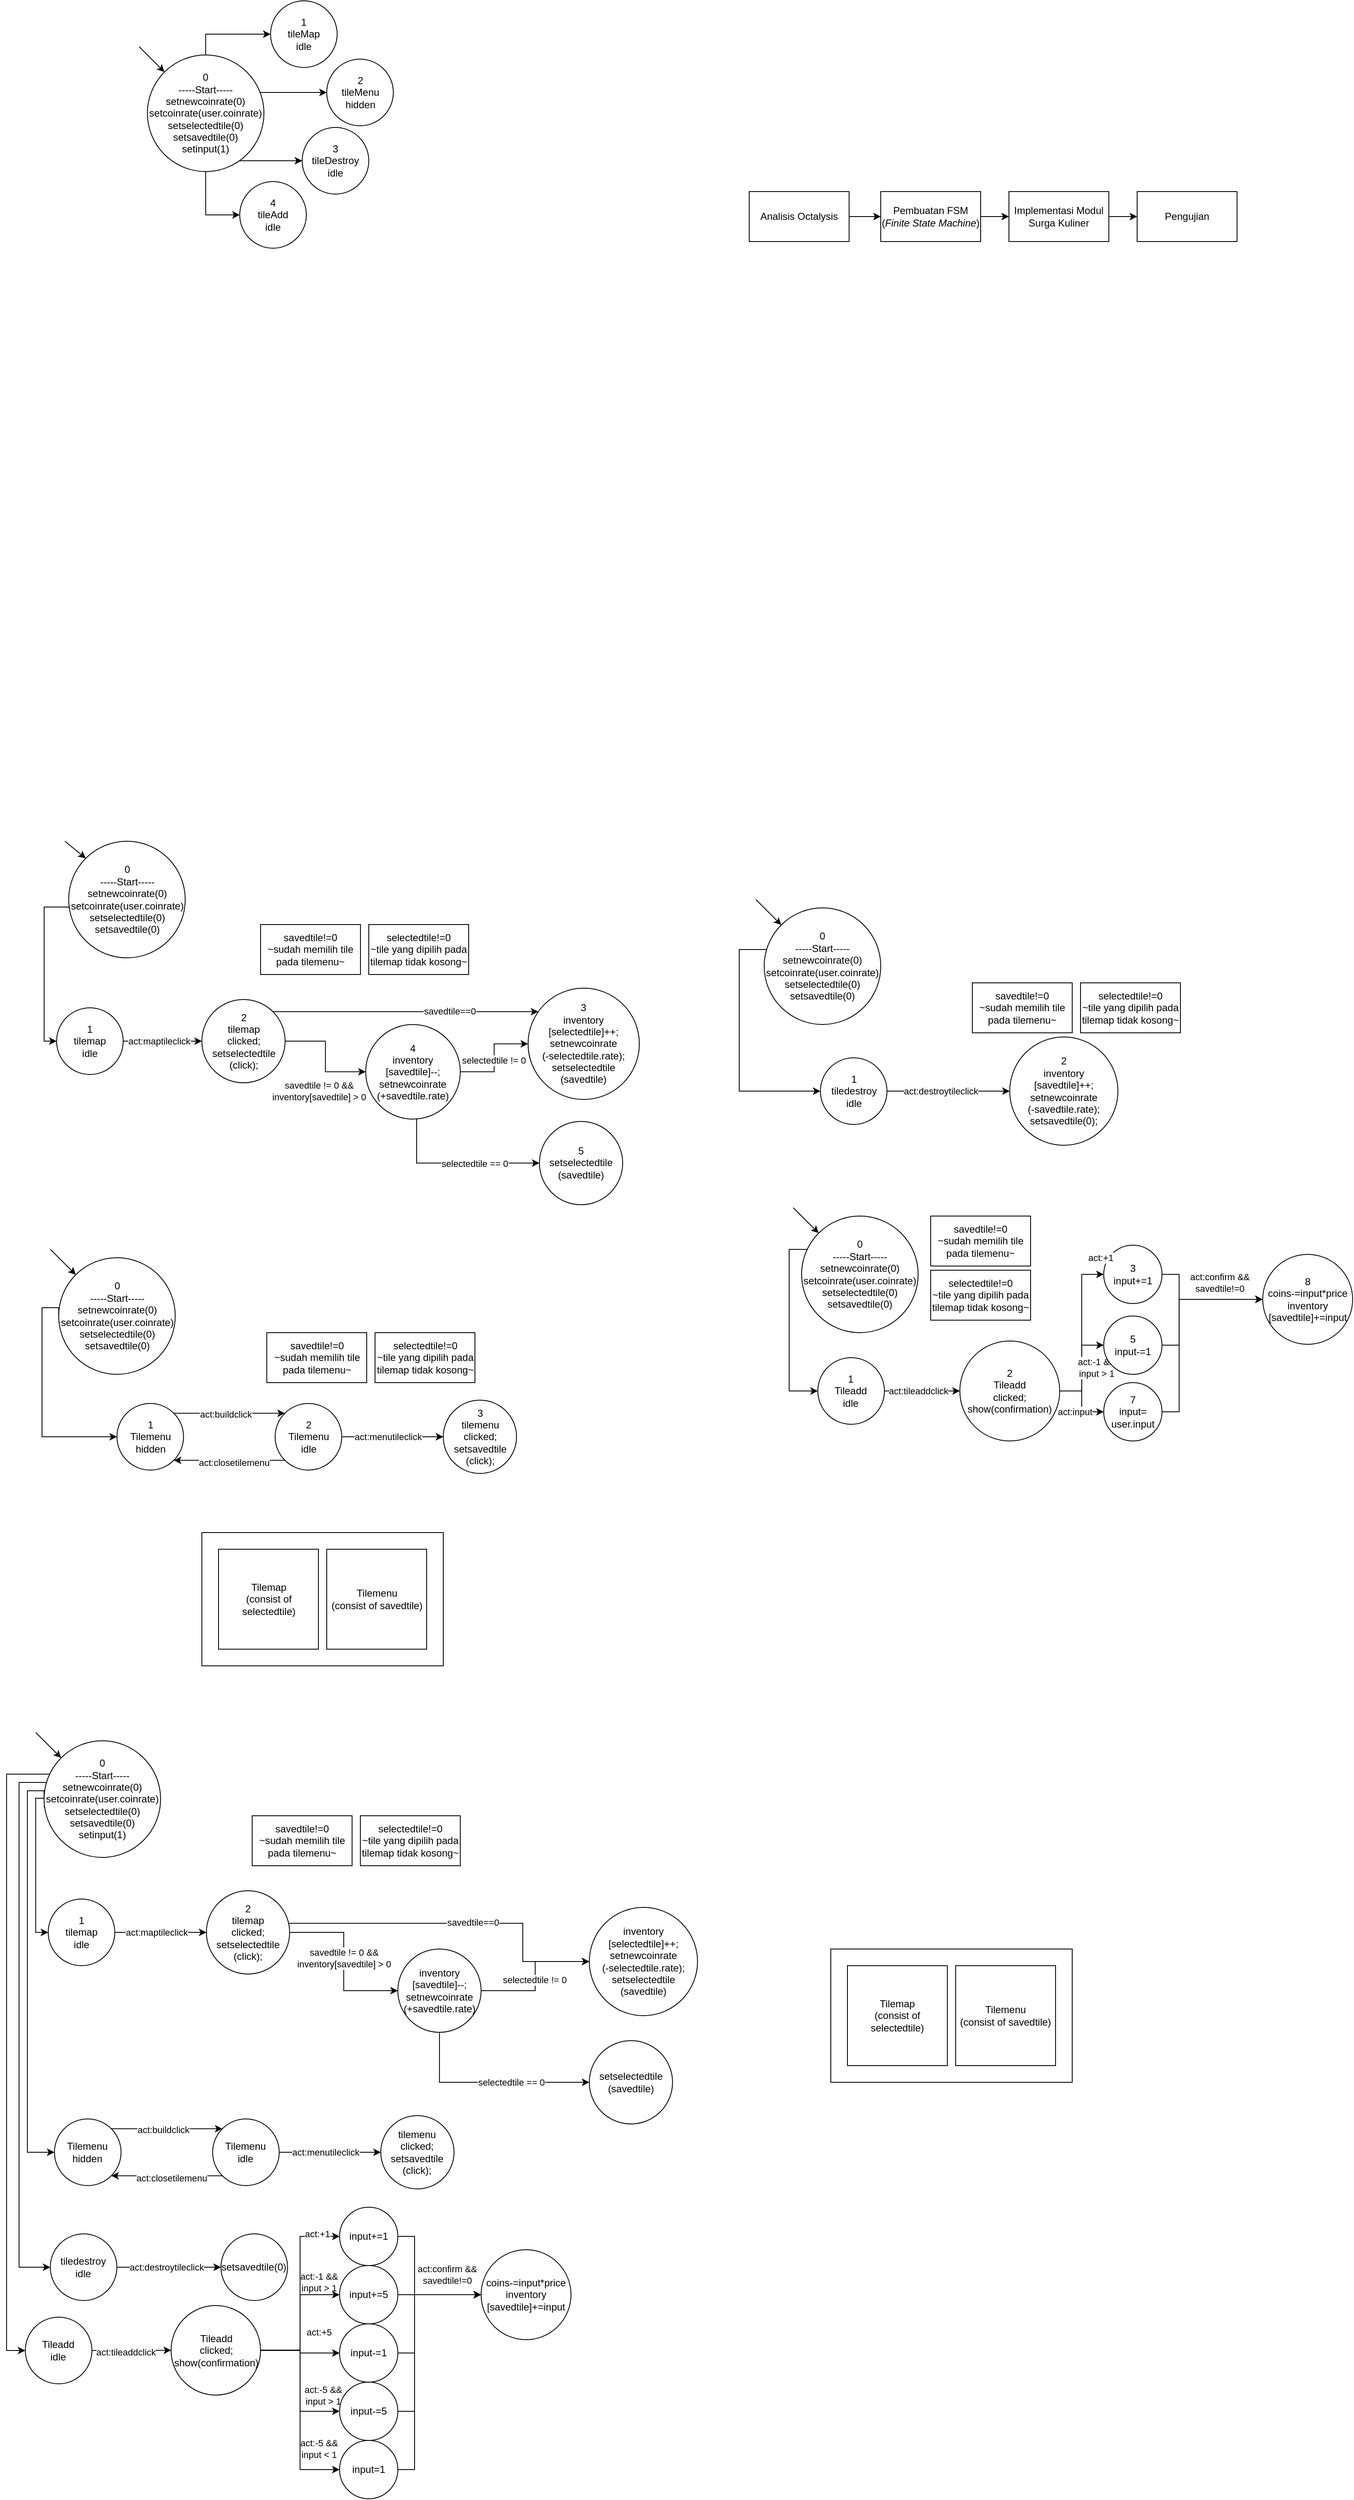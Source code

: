 <mxfile version="24.7.4">
  <diagram name="Page-1" id="B2VvSjPYqP0Dd8WSLtDL">
    <mxGraphModel dx="2189" dy="1690" grid="0" gridSize="10" guides="1" tooltips="1" connect="1" arrows="1" fold="1" page="1" pageScale="1" pageWidth="850" pageHeight="1100" math="0" shadow="0">
      <root>
        <mxCell id="0" />
        <mxCell id="1" parent="0" />
        <mxCell id="X3ex3UetyqYt-bk8v6hJ-20" style="edgeStyle=orthogonalEdgeStyle;rounded=0;orthogonalLoop=1;jettySize=auto;html=1;entryX=0;entryY=0.5;entryDx=0;entryDy=0;exitX=1;exitY=0.5;exitDx=0;exitDy=0;" parent="1" source="X3ex3UetyqYt-bk8v6hJ-8" target="X3ex3UetyqYt-bk8v6hJ-1" edge="1">
          <mxGeometry relative="1" as="geometry">
            <Array as="points">
              <mxPoint x="-320" y="1825" />
              <mxPoint x="-320" y="1825" />
            </Array>
          </mxGeometry>
        </mxCell>
        <mxCell id="X3ex3UetyqYt-bk8v6hJ-21" style="edgeStyle=orthogonalEdgeStyle;rounded=0;orthogonalLoop=1;jettySize=auto;html=1;entryX=0;entryY=0.5;entryDx=0;entryDy=0;exitX=1;exitY=0.5;exitDx=0;exitDy=0;" parent="1" source="X3ex3UetyqYt-bk8v6hJ-11" target="X3ex3UetyqYt-bk8v6hJ-1" edge="1">
          <mxGeometry relative="1" as="geometry">
            <Array as="points">
              <mxPoint x="-350" y="1895" />
              <mxPoint x="-350" y="1825" />
            </Array>
          </mxGeometry>
        </mxCell>
        <mxCell id="X3ex3UetyqYt-bk8v6hJ-22" style="edgeStyle=orthogonalEdgeStyle;rounded=0;orthogonalLoop=1;jettySize=auto;html=1;entryX=0;entryY=0.5;entryDx=0;entryDy=0;" parent="1" source="X3ex3UetyqYt-bk8v6hJ-14" target="X3ex3UetyqYt-bk8v6hJ-1" edge="1">
          <mxGeometry relative="1" as="geometry">
            <Array as="points">
              <mxPoint x="-350" y="1965" />
              <mxPoint x="-350" y="1825" />
            </Array>
          </mxGeometry>
        </mxCell>
        <mxCell id="X3ex3UetyqYt-bk8v6hJ-23" style="edgeStyle=orthogonalEdgeStyle;rounded=0;orthogonalLoop=1;jettySize=auto;html=1;entryX=0;entryY=0.5;entryDx=0;entryDy=0;" parent="1" source="X3ex3UetyqYt-bk8v6hJ-17" target="X3ex3UetyqYt-bk8v6hJ-1" edge="1">
          <mxGeometry relative="1" as="geometry">
            <Array as="points">
              <mxPoint x="-350" y="2035" />
              <mxPoint x="-350" y="1825" />
            </Array>
          </mxGeometry>
        </mxCell>
        <mxCell id="X3ex3UetyqYt-bk8v6hJ-19" style="edgeStyle=orthogonalEdgeStyle;rounded=0;orthogonalLoop=1;jettySize=auto;html=1;entryX=0;entryY=0.5;entryDx=0;entryDy=0;" parent="1" source="X3ex3UetyqYt-bk8v6hJ-4" target="X3ex3UetyqYt-bk8v6hJ-17" edge="1">
          <mxGeometry relative="1" as="geometry" />
        </mxCell>
        <mxCell id="X3ex3UetyqYt-bk8v6hJ-15" style="edgeStyle=orthogonalEdgeStyle;rounded=0;orthogonalLoop=1;jettySize=auto;html=1;entryX=0;entryY=0.5;entryDx=0;entryDy=0;" parent="1" source="X3ex3UetyqYt-bk8v6hJ-4" target="X3ex3UetyqYt-bk8v6hJ-14" edge="1">
          <mxGeometry relative="1" as="geometry" />
        </mxCell>
        <mxCell id="X3ex3UetyqYt-bk8v6hJ-16" value="act:-5 &amp;amp;&amp;amp;&lt;br&gt;input &amp;gt; 1" style="edgeLabel;html=1;align=center;verticalAlign=middle;resizable=0;points=[];" parent="X3ex3UetyqYt-bk8v6hJ-15" vertex="1" connectable="0">
          <mxGeometry x="0.594" y="1" relative="1" as="geometry">
            <mxPoint x="14" y="-18" as="offset" />
          </mxGeometry>
        </mxCell>
        <mxCell id="H23mw5haXismM71pRZtm-64" style="edgeStyle=orthogonalEdgeStyle;rounded=0;orthogonalLoop=1;jettySize=auto;html=1;entryX=0;entryY=0.5;entryDx=0;entryDy=0;exitX=0.003;exitY=0.576;exitDx=0;exitDy=0;exitPerimeter=0;" parent="1" source="H23mw5haXismM71pRZtm-1" target="H23mw5haXismM71pRZtm-12" edge="1">
          <mxGeometry relative="1" as="geometry">
            <Array as="points">
              <mxPoint x="-795" y="159" />
              <mxPoint x="-795" y="320" />
            </Array>
          </mxGeometry>
        </mxCell>
        <mxCell id="H23mw5haXismM71pRZtm-1" value="&lt;div&gt;0&lt;/div&gt;-----Start-----&lt;div&gt;setnewcoinrate(0)&lt;br&gt;&lt;div&gt;setcoinrate(user.coinrate)&lt;/div&gt;&lt;div&gt;setselectedtile(0)&lt;/div&gt;&lt;div&gt;setsavedtile(0)&lt;br&gt;&lt;/div&gt;&lt;/div&gt;" style="ellipse;whiteSpace=wrap;html=1;aspect=fixed;" parent="1" vertex="1">
          <mxGeometry x="-765.5" y="80" width="140" height="140" as="geometry" />
        </mxCell>
        <mxCell id="H23mw5haXismM71pRZtm-14" style="edgeStyle=orthogonalEdgeStyle;rounded=0;orthogonalLoop=1;jettySize=auto;html=1;entryX=0;entryY=0.5;entryDx=0;entryDy=0;" parent="1" source="H23mw5haXismM71pRZtm-12" target="H23mw5haXismM71pRZtm-13" edge="1">
          <mxGeometry relative="1" as="geometry" />
        </mxCell>
        <mxCell id="H23mw5haXismM71pRZtm-15" value="act:maptileclick" style="edgeLabel;html=1;align=center;verticalAlign=middle;resizable=0;points=[];" parent="H23mw5haXismM71pRZtm-14" vertex="1" connectable="0">
          <mxGeometry x="-0.097" y="1" relative="1" as="geometry">
            <mxPoint y="1" as="offset" />
          </mxGeometry>
        </mxCell>
        <mxCell id="H23mw5haXismM71pRZtm-12" value="&lt;div&gt;1&lt;/div&gt;tilemap&lt;br&gt;idle" style="ellipse;whiteSpace=wrap;html=1;aspect=fixed;" parent="1" vertex="1">
          <mxGeometry x="-780" y="280" width="80" height="80" as="geometry" />
        </mxCell>
        <mxCell id="H23mw5haXismM71pRZtm-26" style="edgeStyle=orthogonalEdgeStyle;rounded=0;orthogonalLoop=1;jettySize=auto;html=1;exitX=1;exitY=0.5;exitDx=0;exitDy=0;" parent="1" source="H23mw5haXismM71pRZtm-13" target="H23mw5haXismM71pRZtm-25" edge="1">
          <mxGeometry relative="1" as="geometry" />
        </mxCell>
        <mxCell id="H23mw5haXismM71pRZtm-27" value="savedtile != 0 &amp;amp;&amp;amp;&lt;br&gt;inventory[savedtile] &amp;gt; 0" style="edgeLabel;html=1;align=center;verticalAlign=middle;resizable=0;points=[];" parent="H23mw5haXismM71pRZtm-26" vertex="1" connectable="0">
          <mxGeometry x="-0.137" y="-1" relative="1" as="geometry">
            <mxPoint x="-7" y="51" as="offset" />
          </mxGeometry>
        </mxCell>
        <mxCell id="nFDg0CQgzNbgJ2Q2-bqe-1" style="edgeStyle=orthogonalEdgeStyle;rounded=0;orthogonalLoop=1;jettySize=auto;html=1;exitX=1;exitY=0;exitDx=0;exitDy=0;" parent="1" source="H23mw5haXismM71pRZtm-13" target="H23mw5haXismM71pRZtm-51" edge="1">
          <mxGeometry relative="1" as="geometry">
            <mxPoint x="-260" y="220" as="targetPoint" />
            <Array as="points">
              <mxPoint x="-280" y="285" />
              <mxPoint x="-280" y="285" />
            </Array>
          </mxGeometry>
        </mxCell>
        <mxCell id="nFDg0CQgzNbgJ2Q2-bqe-3" value="savedtile==0" style="edgeLabel;html=1;align=center;verticalAlign=middle;resizable=0;points=[];" parent="nFDg0CQgzNbgJ2Q2-bqe-1" vertex="1" connectable="0">
          <mxGeometry x="-0.591" y="1" relative="1" as="geometry">
            <mxPoint x="147" as="offset" />
          </mxGeometry>
        </mxCell>
        <mxCell id="H23mw5haXismM71pRZtm-13" value="&lt;div&gt;2&lt;/div&gt;tilemap&lt;br&gt;clicked;&lt;br&gt;setselectedtile&lt;br&gt;(click);" style="ellipse;whiteSpace=wrap;html=1;aspect=fixed;" parent="1" vertex="1">
          <mxGeometry x="-605.5" y="270" width="100" height="100" as="geometry" />
        </mxCell>
        <mxCell id="H23mw5haXismM71pRZtm-52" style="edgeStyle=orthogonalEdgeStyle;rounded=0;orthogonalLoop=1;jettySize=auto;html=1;" parent="1" source="H23mw5haXismM71pRZtm-25" target="H23mw5haXismM71pRZtm-51" edge="1">
          <mxGeometry relative="1" as="geometry" />
        </mxCell>
        <mxCell id="H23mw5haXismM71pRZtm-53" value="selectedtile != 0" style="edgeLabel;html=1;align=center;verticalAlign=middle;resizable=0;points=[];" parent="H23mw5haXismM71pRZtm-52" vertex="1" connectable="0">
          <mxGeometry x="-0.046" y="1" relative="1" as="geometry">
            <mxPoint as="offset" />
          </mxGeometry>
        </mxCell>
        <mxCell id="H23mw5haXismM71pRZtm-55" style="edgeStyle=orthogonalEdgeStyle;rounded=0;orthogonalLoop=1;jettySize=auto;html=1;entryX=0;entryY=0.5;entryDx=0;entryDy=0;" parent="1" source="H23mw5haXismM71pRZtm-25" target="H23mw5haXismM71pRZtm-54" edge="1">
          <mxGeometry relative="1" as="geometry">
            <Array as="points">
              <mxPoint x="-347.5" y="466.38" />
            </Array>
          </mxGeometry>
        </mxCell>
        <mxCell id="H23mw5haXismM71pRZtm-56" value="selectedtile == 0" style="edgeLabel;html=1;align=center;verticalAlign=middle;resizable=0;points=[];" parent="H23mw5haXismM71pRZtm-55" vertex="1" connectable="0">
          <mxGeometry x="0.215" relative="1" as="geometry">
            <mxPoint as="offset" />
          </mxGeometry>
        </mxCell>
        <mxCell id="H23mw5haXismM71pRZtm-25" value="&lt;div&gt;4&lt;/div&gt;&lt;div&gt;inventory&lt;br&gt;[savedtile]--;&lt;/div&gt;&lt;div&gt;setnewcoinrate&lt;br&gt;(+savedtile.rate)&lt;/div&gt;" style="ellipse;whiteSpace=wrap;html=1;aspect=fixed;" parent="1" vertex="1">
          <mxGeometry x="-408.7" y="300" width="113.62" height="113.62" as="geometry" />
        </mxCell>
        <mxCell id="H23mw5haXismM71pRZtm-29" value="" style="endArrow=classic;html=1;rounded=0;entryX=0;entryY=0;entryDx=0;entryDy=0;" parent="1" target="H23mw5haXismM71pRZtm-1" edge="1">
          <mxGeometry width="50" height="50" relative="1" as="geometry">
            <mxPoint x="-770" y="80" as="sourcePoint" />
            <mxPoint x="-773" y="102" as="targetPoint" />
          </mxGeometry>
        </mxCell>
        <mxCell id="H23mw5haXismM71pRZtm-48" value="savedtile!=0&lt;br&gt;~sudah memilih tile pada tilemenu~" style="rounded=0;whiteSpace=wrap;html=1;" parent="1" vertex="1">
          <mxGeometry x="-535" y="180" width="120" height="60" as="geometry" />
        </mxCell>
        <mxCell id="H23mw5haXismM71pRZtm-49" value="selectedtile!=0&lt;br&gt;~tile yang dipilih pada tilemap tidak kosong~" style="rounded=0;whiteSpace=wrap;html=1;" parent="1" vertex="1">
          <mxGeometry x="-405" y="180" width="120" height="60" as="geometry" />
        </mxCell>
        <mxCell id="H23mw5haXismM71pRZtm-51" value="&lt;div&gt;&lt;div&gt;3&lt;/div&gt;&lt;div&gt;inventory&lt;/div&gt;&lt;div&gt;[selectedtile]++;&lt;/div&gt;&lt;div&gt;setnewcoinrate&lt;br&gt;(-selectedtile.rate);&lt;br&gt;setselectedtile&lt;br&gt;(savedtile)&lt;/div&gt;&lt;/div&gt;" style="ellipse;whiteSpace=wrap;html=1;aspect=fixed;" parent="1" vertex="1">
          <mxGeometry x="-213.62" y="256.38" width="133.62" height="133.62" as="geometry" />
        </mxCell>
        <mxCell id="H23mw5haXismM71pRZtm-54" value="&lt;div&gt;&lt;div&gt;&lt;span style=&quot;background-color: initial;&quot;&gt;5&lt;/span&gt;&lt;/div&gt;&lt;div&gt;&lt;span style=&quot;background-color: initial;&quot;&gt;setselectedtile&lt;/span&gt;&lt;br&gt;&lt;/div&gt;&lt;div&gt;(savedtile)&lt;br&gt;&lt;/div&gt;&lt;/div&gt;" style="ellipse;whiteSpace=wrap;html=1;aspect=fixed;" parent="1" vertex="1">
          <mxGeometry x="-200" y="416.38" width="100" height="100" as="geometry" />
        </mxCell>
        <mxCell id="KSxIwshW0E-SHXxysfeE-2" style="edgeStyle=orthogonalEdgeStyle;rounded=0;orthogonalLoop=1;jettySize=auto;html=1;entryX=0;entryY=0.5;entryDx=0;entryDy=0;exitX=0;exitY=0.5;exitDx=0;exitDy=0;" parent="1" source="KSxIwshW0E-SHXxysfeE-5" target="KSxIwshW0E-SHXxysfeE-28" edge="1">
          <mxGeometry relative="1" as="geometry">
            <Array as="points">
              <mxPoint x="-797.5" y="640" />
              <mxPoint x="-797.5" y="795" />
            </Array>
          </mxGeometry>
        </mxCell>
        <mxCell id="KSxIwshW0E-SHXxysfeE-5" value="&lt;div&gt;0&lt;/div&gt;-----Start-----&lt;div&gt;setnewcoinrate(0)&lt;br&gt;&lt;div&gt;setcoinrate(user.coinrate)&lt;/div&gt;&lt;div&gt;setselectedtile(0)&lt;/div&gt;&lt;div&gt;setsavedtile(0)&lt;/div&gt;&lt;/div&gt;" style="ellipse;whiteSpace=wrap;html=1;aspect=fixed;" parent="1" vertex="1">
          <mxGeometry x="-777.5" y="580" width="140" height="140" as="geometry" />
        </mxCell>
        <mxCell id="KSxIwshW0E-SHXxysfeE-22" value="" style="endArrow=classic;html=1;rounded=0;entryX=0;entryY=0;entryDx=0;entryDy=0;" parent="1" target="KSxIwshW0E-SHXxysfeE-5" edge="1">
          <mxGeometry width="50" height="50" relative="1" as="geometry">
            <mxPoint x="-787.5" y="570" as="sourcePoint" />
            <mxPoint x="-765.5" y="592" as="targetPoint" />
          </mxGeometry>
        </mxCell>
        <mxCell id="KSxIwshW0E-SHXxysfeE-23" style="edgeStyle=orthogonalEdgeStyle;rounded=0;orthogonalLoop=1;jettySize=auto;html=1;entryX=0;entryY=0.5;entryDx=0;entryDy=0;exitX=1;exitY=0.5;exitDx=0;exitDy=0;" parent="1" source="KSxIwshW0E-SHXxysfeE-31" target="KSxIwshW0E-SHXxysfeE-25" edge="1">
          <mxGeometry relative="1" as="geometry">
            <mxPoint x="-302" y="863" as="sourcePoint" />
          </mxGeometry>
        </mxCell>
        <mxCell id="KSxIwshW0E-SHXxysfeE-24" value="act:menutileclick" style="edgeLabel;html=1;align=center;verticalAlign=middle;resizable=0;points=[];" parent="KSxIwshW0E-SHXxysfeE-23" vertex="1" connectable="0">
          <mxGeometry x="-0.097" y="1" relative="1" as="geometry">
            <mxPoint y="1" as="offset" />
          </mxGeometry>
        </mxCell>
        <mxCell id="KSxIwshW0E-SHXxysfeE-25" value="&lt;div&gt;3&lt;/div&gt;tilemenu&lt;br&gt;clicked;&lt;br&gt;setsavedtile&lt;br&gt;(click);" style="ellipse;whiteSpace=wrap;html=1;aspect=fixed;" parent="1" vertex="1">
          <mxGeometry x="-315.5" y="751" width="88" height="88" as="geometry" />
        </mxCell>
        <mxCell id="KSxIwshW0E-SHXxysfeE-26" value="" style="edgeStyle=orthogonalEdgeStyle;rounded=0;orthogonalLoop=1;jettySize=auto;html=1;exitX=1;exitY=0;exitDx=0;exitDy=0;entryX=0;entryY=0;entryDx=0;entryDy=0;" parent="1" source="KSxIwshW0E-SHXxysfeE-28" target="KSxIwshW0E-SHXxysfeE-31" edge="1">
          <mxGeometry relative="1" as="geometry" />
        </mxCell>
        <mxCell id="KSxIwshW0E-SHXxysfeE-27" value="act:buildclick" style="edgeLabel;html=1;align=center;verticalAlign=middle;resizable=0;points=[];" parent="KSxIwshW0E-SHXxysfeE-26" vertex="1" connectable="0">
          <mxGeometry x="-0.07" y="-1" relative="1" as="geometry">
            <mxPoint as="offset" />
          </mxGeometry>
        </mxCell>
        <mxCell id="KSxIwshW0E-SHXxysfeE-28" value="&lt;div&gt;1&lt;/div&gt;Tilemenu&lt;br&gt;hidden" style="ellipse;whiteSpace=wrap;html=1;aspect=fixed;" parent="1" vertex="1">
          <mxGeometry x="-707.5" y="755" width="80" height="80" as="geometry" />
        </mxCell>
        <mxCell id="KSxIwshW0E-SHXxysfeE-29" style="edgeStyle=orthogonalEdgeStyle;rounded=0;orthogonalLoop=1;jettySize=auto;html=1;entryX=1;entryY=1;entryDx=0;entryDy=0;exitX=0;exitY=1;exitDx=0;exitDy=0;" parent="1" source="KSxIwshW0E-SHXxysfeE-31" target="KSxIwshW0E-SHXxysfeE-28" edge="1">
          <mxGeometry relative="1" as="geometry" />
        </mxCell>
        <mxCell id="KSxIwshW0E-SHXxysfeE-30" value="act:closetilemenu" style="edgeLabel;html=1;align=center;verticalAlign=middle;resizable=0;points=[];" parent="KSxIwshW0E-SHXxysfeE-29" vertex="1" connectable="0">
          <mxGeometry x="0.215" y="2" relative="1" as="geometry">
            <mxPoint x="20" as="offset" />
          </mxGeometry>
        </mxCell>
        <mxCell id="KSxIwshW0E-SHXxysfeE-31" value="&lt;div&gt;2&lt;/div&gt;Tilemenu&lt;br&gt;idle" style="ellipse;whiteSpace=wrap;html=1;aspect=fixed;" parent="1" vertex="1">
          <mxGeometry x="-517.5" y="755" width="80" height="80" as="geometry" />
        </mxCell>
        <mxCell id="KSxIwshW0E-SHXxysfeE-32" value="savedtile!=0&lt;br&gt;~sudah memilih tile pada tilemenu~" style="rounded=0;whiteSpace=wrap;html=1;" parent="1" vertex="1">
          <mxGeometry x="-527.5" y="670" width="120" height="60" as="geometry" />
        </mxCell>
        <mxCell id="KSxIwshW0E-SHXxysfeE-33" value="selectedtile!=0&lt;br&gt;~tile yang dipilih pada tilemap tidak kosong~" style="rounded=0;whiteSpace=wrap;html=1;" parent="1" vertex="1">
          <mxGeometry x="-397.5" y="670" width="120" height="60" as="geometry" />
        </mxCell>
        <mxCell id="KSxIwshW0E-SHXxysfeE-132" style="edgeStyle=orthogonalEdgeStyle;rounded=0;orthogonalLoop=1;jettySize=auto;html=1;entryX=0;entryY=0.5;entryDx=0;entryDy=0;" parent="1" source="KSxIwshW0E-SHXxysfeE-134" target="KSxIwshW0E-SHXxysfeE-167" edge="1">
          <mxGeometry relative="1" as="geometry">
            <Array as="points">
              <mxPoint x="40" y="210" />
              <mxPoint x="40" y="380" />
            </Array>
          </mxGeometry>
        </mxCell>
        <mxCell id="KSxIwshW0E-SHXxysfeE-134" value="&lt;div&gt;0&lt;/div&gt;-----Start-----&lt;div&gt;setnewcoinrate(0)&lt;br&gt;&lt;div&gt;setcoinrate(user.coinrate)&lt;/div&gt;&lt;div&gt;setselectedtile(0)&lt;/div&gt;&lt;div&gt;setsavedtile(0)&lt;/div&gt;&lt;/div&gt;" style="ellipse;whiteSpace=wrap;html=1;aspect=fixed;" parent="1" vertex="1">
          <mxGeometry x="70" y="160" width="140" height="140" as="geometry" />
        </mxCell>
        <mxCell id="KSxIwshW0E-SHXxysfeE-143" value="" style="rounded=0;whiteSpace=wrap;html=1;" parent="1" vertex="1">
          <mxGeometry x="-605.5" y="910" width="290" height="160" as="geometry" />
        </mxCell>
        <mxCell id="KSxIwshW0E-SHXxysfeE-144" value="Tilemap&lt;br&gt;(consist of selectedtile)" style="whiteSpace=wrap;html=1;aspect=fixed;" parent="1" vertex="1">
          <mxGeometry x="-585.5" y="930" width="120" height="120" as="geometry" />
        </mxCell>
        <mxCell id="KSxIwshW0E-SHXxysfeE-145" value="Tilemenu&lt;br&gt;(consist of savedtile)" style="whiteSpace=wrap;html=1;aspect=fixed;" parent="1" vertex="1">
          <mxGeometry x="-455.5" y="930" width="120" height="120" as="geometry" />
        </mxCell>
        <mxCell id="KSxIwshW0E-SHXxysfeE-151" value="" style="endArrow=classic;html=1;rounded=0;entryX=0;entryY=0;entryDx=0;entryDy=0;" parent="1" target="KSxIwshW0E-SHXxysfeE-134" edge="1">
          <mxGeometry width="50" height="50" relative="1" as="geometry">
            <mxPoint x="60" y="150" as="sourcePoint" />
            <mxPoint x="82" y="172" as="targetPoint" />
          </mxGeometry>
        </mxCell>
        <mxCell id="KSxIwshW0E-SHXxysfeE-161" value="savedtile!=0&lt;br&gt;~sudah memilih tile pada tilemenu~" style="rounded=0;whiteSpace=wrap;html=1;" parent="1" vertex="1">
          <mxGeometry x="320" y="250" width="120" height="60" as="geometry" />
        </mxCell>
        <mxCell id="KSxIwshW0E-SHXxysfeE-162" value="selectedtile!=0&lt;br&gt;~tile yang dipilih pada tilemap tidak kosong~" style="rounded=0;whiteSpace=wrap;html=1;" parent="1" vertex="1">
          <mxGeometry x="450" y="250" width="120" height="60" as="geometry" />
        </mxCell>
        <mxCell id="KSxIwshW0E-SHXxysfeE-165" value="" style="edgeStyle=orthogonalEdgeStyle;rounded=0;orthogonalLoop=1;jettySize=auto;html=1;" parent="1" source="KSxIwshW0E-SHXxysfeE-167" target="KSxIwshW0E-SHXxysfeE-168" edge="1">
          <mxGeometry relative="1" as="geometry" />
        </mxCell>
        <mxCell id="KSxIwshW0E-SHXxysfeE-166" value="act:destroytileclick" style="edgeLabel;html=1;align=center;verticalAlign=middle;resizable=0;points=[];" parent="KSxIwshW0E-SHXxysfeE-165" vertex="1" connectable="0">
          <mxGeometry x="-0.573" y="1" relative="1" as="geometry">
            <mxPoint x="33" y="1" as="offset" />
          </mxGeometry>
        </mxCell>
        <mxCell id="KSxIwshW0E-SHXxysfeE-167" value="&lt;div&gt;1&lt;/div&gt;tiledestroy&lt;div&gt;idle&lt;/div&gt;" style="ellipse;whiteSpace=wrap;html=1;aspect=fixed;" parent="1" vertex="1">
          <mxGeometry x="137.5" y="340" width="80" height="80" as="geometry" />
        </mxCell>
        <mxCell id="KSxIwshW0E-SHXxysfeE-168" value="&lt;div&gt;2&lt;/div&gt;&lt;div&gt;inventory&lt;br&gt;[savedtile]++;&lt;/div&gt;&lt;div&gt;setnewcoinrate&lt;br&gt;(-savedtile.rate);&lt;br&gt;&lt;/div&gt;&lt;div&gt;setsavedtile(0);&lt;/div&gt;" style="ellipse;whiteSpace=wrap;html=1;" parent="1" vertex="1">
          <mxGeometry x="364.92" y="315" width="130" height="130" as="geometry" />
        </mxCell>
        <mxCell id="KSxIwshW0E-SHXxysfeE-173" style="edgeStyle=orthogonalEdgeStyle;rounded=0;orthogonalLoop=1;jettySize=auto;html=1;" parent="1" source="KSxIwshW0E-SHXxysfeE-174" target="KSxIwshW0E-SHXxysfeE-180" edge="1">
          <mxGeometry relative="1" as="geometry">
            <mxPoint x="119.92" y="1180" as="targetPoint" />
            <Array as="points">
              <mxPoint x="100" y="570" />
              <mxPoint x="100" y="740" />
            </Array>
          </mxGeometry>
        </mxCell>
        <mxCell id="KSxIwshW0E-SHXxysfeE-174" value="&lt;div&gt;0&lt;/div&gt;-----Start-----&lt;div&gt;setnewcoinrate(0)&lt;br&gt;&lt;div&gt;setcoinrate(user.coinrate)&lt;/div&gt;&lt;div&gt;setselectedtile(0)&lt;/div&gt;&lt;div&gt;setsavedtile(0)&lt;/div&gt;&lt;/div&gt;" style="ellipse;whiteSpace=wrap;html=1;aspect=fixed;" parent="1" vertex="1">
          <mxGeometry x="114.92" y="530" width="140" height="140" as="geometry" />
        </mxCell>
        <mxCell id="KSxIwshW0E-SHXxysfeE-175" value="" style="endArrow=classic;html=1;rounded=0;entryX=0;entryY=0;entryDx=0;entryDy=0;" parent="1" target="KSxIwshW0E-SHXxysfeE-174" edge="1">
          <mxGeometry width="50" height="50" relative="1" as="geometry">
            <mxPoint x="104.92" y="520" as="sourcePoint" />
            <mxPoint x="126.92" y="542" as="targetPoint" />
          </mxGeometry>
        </mxCell>
        <mxCell id="KSxIwshW0E-SHXxysfeE-176" value="savedtile!=0&lt;br&gt;~sudah memilih tile pada tilemenu~" style="rounded=0;whiteSpace=wrap;html=1;" parent="1" vertex="1">
          <mxGeometry x="270.0" y="530" width="120" height="60" as="geometry" />
        </mxCell>
        <mxCell id="KSxIwshW0E-SHXxysfeE-177" value="selectedtile!=0&lt;br&gt;~tile yang dipilih pada tilemap tidak kosong~" style="rounded=0;whiteSpace=wrap;html=1;" parent="1" vertex="1">
          <mxGeometry x="270.0" y="595" width="120" height="60" as="geometry" />
        </mxCell>
        <mxCell id="KSxIwshW0E-SHXxysfeE-178" style="edgeStyle=orthogonalEdgeStyle;rounded=0;orthogonalLoop=1;jettySize=auto;html=1;entryX=0;entryY=0.5;entryDx=0;entryDy=0;" parent="1" source="KSxIwshW0E-SHXxysfeE-180" target="X3ex3UetyqYt-bk8v6hJ-48" edge="1">
          <mxGeometry relative="1" as="geometry">
            <mxPoint x="337.5" y="740" as="targetPoint" />
          </mxGeometry>
        </mxCell>
        <mxCell id="X3ex3UetyqYt-bk8v6hJ-58" value="act:tileaddclick" style="edgeLabel;html=1;align=center;verticalAlign=middle;resizable=0;points=[];" parent="KSxIwshW0E-SHXxysfeE-178" vertex="1" connectable="0">
          <mxGeometry x="0.027" y="1" relative="1" as="geometry">
            <mxPoint x="-6" y="1" as="offset" />
          </mxGeometry>
        </mxCell>
        <mxCell id="KSxIwshW0E-SHXxysfeE-180" value="&lt;div&gt;1&lt;/div&gt;Tileadd&lt;br&gt;idle" style="ellipse;whiteSpace=wrap;html=1;aspect=fixed;" parent="1" vertex="1">
          <mxGeometry x="134.42" y="700" width="80" height="80" as="geometry" />
        </mxCell>
        <mxCell id="KSxIwshW0E-SHXxysfeE-182" style="edgeStyle=orthogonalEdgeStyle;rounded=0;orthogonalLoop=1;jettySize=auto;html=1;entryX=0;entryY=0.5;entryDx=0;entryDy=0;exitX=0.003;exitY=0.576;exitDx=0;exitDy=0;exitPerimeter=0;" parent="1" source="KSxIwshW0E-SHXxysfeE-186" target="KSxIwshW0E-SHXxysfeE-189" edge="1">
          <mxGeometry relative="1" as="geometry">
            <Array as="points">
              <mxPoint x="-805.08" y="1229" />
              <mxPoint x="-805.08" y="1390" />
            </Array>
          </mxGeometry>
        </mxCell>
        <mxCell id="KSxIwshW0E-SHXxysfeE-183" style="edgeStyle=orthogonalEdgeStyle;rounded=0;orthogonalLoop=1;jettySize=auto;html=1;entryX=0;entryY=0.5;entryDx=0;entryDy=0;exitX=0;exitY=0.5;exitDx=0;exitDy=0;" parent="1" source="KSxIwshW0E-SHXxysfeE-186" target="KSxIwshW0E-SHXxysfeE-209" edge="1">
          <mxGeometry relative="1" as="geometry">
            <Array as="points">
              <mxPoint x="-815.08" y="1220" />
              <mxPoint x="-815.08" y="1654" />
            </Array>
          </mxGeometry>
        </mxCell>
        <mxCell id="KSxIwshW0E-SHXxysfeE-184" style="edgeStyle=orthogonalEdgeStyle;rounded=0;orthogonalLoop=1;jettySize=auto;html=1;entryX=0;entryY=0.5;entryDx=0;entryDy=0;" parent="1" source="KSxIwshW0E-SHXxysfeE-186" target="KSxIwshW0E-SHXxysfeE-219" edge="1">
          <mxGeometry relative="1" as="geometry">
            <Array as="points">
              <mxPoint x="-825.08" y="1210" />
              <mxPoint x="-825.08" y="1792" />
            </Array>
          </mxGeometry>
        </mxCell>
        <mxCell id="KSxIwshW0E-SHXxysfeE-185" style="edgeStyle=orthogonalEdgeStyle;rounded=0;orthogonalLoop=1;jettySize=auto;html=1;" parent="1" source="KSxIwshW0E-SHXxysfeE-186" target="KSxIwshW0E-SHXxysfeE-223" edge="1">
          <mxGeometry relative="1" as="geometry">
            <mxPoint x="-790.08" y="1810" as="targetPoint" />
            <Array as="points">
              <mxPoint x="-840.08" y="1200" />
              <mxPoint x="-840.08" y="1892" />
            </Array>
          </mxGeometry>
        </mxCell>
        <mxCell id="KSxIwshW0E-SHXxysfeE-186" value="&lt;div&gt;0&lt;/div&gt;-----Start-----&lt;div&gt;setnewcoinrate(0)&lt;br&gt;&lt;div&gt;setcoinrate(user.coinrate)&lt;/div&gt;&lt;div&gt;setselectedtile(0)&lt;/div&gt;&lt;div&gt;setsavedtile(0)&lt;/div&gt;&lt;/div&gt;&lt;div&gt;setinput(1)&lt;/div&gt;" style="ellipse;whiteSpace=wrap;html=1;aspect=fixed;" parent="1" vertex="1">
          <mxGeometry x="-795.08" y="1160" width="140" height="140" as="geometry" />
        </mxCell>
        <mxCell id="KSxIwshW0E-SHXxysfeE-187" style="edgeStyle=orthogonalEdgeStyle;rounded=0;orthogonalLoop=1;jettySize=auto;html=1;entryX=0;entryY=0.5;entryDx=0;entryDy=0;" parent="1" source="KSxIwshW0E-SHXxysfeE-189" target="KSxIwshW0E-SHXxysfeE-194" edge="1">
          <mxGeometry relative="1" as="geometry" />
        </mxCell>
        <mxCell id="KSxIwshW0E-SHXxysfeE-188" value="act:maptileclick" style="edgeLabel;html=1;align=center;verticalAlign=middle;resizable=0;points=[];" parent="KSxIwshW0E-SHXxysfeE-187" vertex="1" connectable="0">
          <mxGeometry x="-0.097" y="1" relative="1" as="geometry">
            <mxPoint y="1" as="offset" />
          </mxGeometry>
        </mxCell>
        <mxCell id="KSxIwshW0E-SHXxysfeE-189" value="&lt;div&gt;1&lt;/div&gt;tilemap&lt;br&gt;idle" style="ellipse;whiteSpace=wrap;html=1;aspect=fixed;" parent="1" vertex="1">
          <mxGeometry x="-790.08" y="1350" width="80" height="80" as="geometry" />
        </mxCell>
        <mxCell id="KSxIwshW0E-SHXxysfeE-190" style="edgeStyle=orthogonalEdgeStyle;rounded=0;orthogonalLoop=1;jettySize=auto;html=1;exitX=1;exitY=0.5;exitDx=0;exitDy=0;" parent="1" source="KSxIwshW0E-SHXxysfeE-194" target="KSxIwshW0E-SHXxysfeE-202" edge="1">
          <mxGeometry relative="1" as="geometry" />
        </mxCell>
        <mxCell id="KSxIwshW0E-SHXxysfeE-191" value="savedtile != 0 &amp;amp;&amp;amp;&lt;br&gt;inventory[savedtile] &amp;gt; 0" style="edgeLabel;html=1;align=center;verticalAlign=middle;resizable=0;points=[];" parent="KSxIwshW0E-SHXxysfeE-190" vertex="1" connectable="0">
          <mxGeometry x="-0.137" y="-1" relative="1" as="geometry">
            <mxPoint x="1" y="9" as="offset" />
          </mxGeometry>
        </mxCell>
        <mxCell id="KSxIwshW0E-SHXxysfeE-192" style="edgeStyle=orthogonalEdgeStyle;rounded=0;orthogonalLoop=1;jettySize=auto;html=1;exitX=0.987;exitY=0.391;exitDx=0;exitDy=0;exitPerimeter=0;" parent="1" target="KSxIwshW0E-SHXxysfeE-215" edge="1">
          <mxGeometry relative="1" as="geometry">
            <mxPoint x="-129.313" y="1381.967" as="targetPoint" />
            <Array as="points">
              <mxPoint x="-220" y="1379" />
              <mxPoint x="-220" y="1425" />
            </Array>
            <mxPoint x="-512.58" y="1379.1" as="sourcePoint" />
          </mxGeometry>
        </mxCell>
        <mxCell id="KSxIwshW0E-SHXxysfeE-193" value="savedtile==0" style="edgeLabel;html=1;align=center;verticalAlign=middle;resizable=0;points=[];" parent="KSxIwshW0E-SHXxysfeE-192" vertex="1" connectable="0">
          <mxGeometry x="-0.591" y="1" relative="1" as="geometry">
            <mxPoint x="147" as="offset" />
          </mxGeometry>
        </mxCell>
        <mxCell id="KSxIwshW0E-SHXxysfeE-194" value="&lt;div&gt;2&lt;/div&gt;tilemap&lt;br&gt;clicked;&lt;br&gt;setselectedtile&lt;br&gt;(click);" style="ellipse;whiteSpace=wrap;html=1;aspect=fixed;" parent="1" vertex="1">
          <mxGeometry x="-600.08" y="1340" width="100" height="100" as="geometry" />
        </mxCell>
        <mxCell id="KSxIwshW0E-SHXxysfeE-195" value="" style="rounded=0;whiteSpace=wrap;html=1;" parent="1" vertex="1">
          <mxGeometry x="150.0" y="1410" width="290" height="160" as="geometry" />
        </mxCell>
        <mxCell id="KSxIwshW0E-SHXxysfeE-196" value="Tilemap&lt;br&gt;(consist of selectedtile)" style="whiteSpace=wrap;html=1;aspect=fixed;" parent="1" vertex="1">
          <mxGeometry x="170.0" y="1430" width="120" height="120" as="geometry" />
        </mxCell>
        <mxCell id="KSxIwshW0E-SHXxysfeE-197" value="Tilemenu&lt;br&gt;(consist of savedtile)" style="whiteSpace=wrap;html=1;aspect=fixed;" parent="1" vertex="1">
          <mxGeometry x="300" y="1430" width="120" height="120" as="geometry" />
        </mxCell>
        <mxCell id="KSxIwshW0E-SHXxysfeE-198" style="edgeStyle=orthogonalEdgeStyle;rounded=0;orthogonalLoop=1;jettySize=auto;html=1;" parent="1" source="KSxIwshW0E-SHXxysfeE-202" target="KSxIwshW0E-SHXxysfeE-215" edge="1">
          <mxGeometry relative="1" as="geometry" />
        </mxCell>
        <mxCell id="KSxIwshW0E-SHXxysfeE-199" value="selectedtile != 0" style="edgeLabel;html=1;align=center;verticalAlign=middle;resizable=0;points=[];" parent="KSxIwshW0E-SHXxysfeE-198" vertex="1" connectable="0">
          <mxGeometry x="-0.046" y="1" relative="1" as="geometry">
            <mxPoint as="offset" />
          </mxGeometry>
        </mxCell>
        <mxCell id="KSxIwshW0E-SHXxysfeE-200" style="edgeStyle=orthogonalEdgeStyle;rounded=0;orthogonalLoop=1;jettySize=auto;html=1;entryX=0;entryY=0.5;entryDx=0;entryDy=0;" parent="1" source="KSxIwshW0E-SHXxysfeE-202" target="KSxIwshW0E-SHXxysfeE-216" edge="1">
          <mxGeometry relative="1" as="geometry">
            <Array as="points">
              <mxPoint x="-320.08" y="1570" />
            </Array>
          </mxGeometry>
        </mxCell>
        <mxCell id="KSxIwshW0E-SHXxysfeE-201" value="selectedtile == 0" style="edgeLabel;html=1;align=center;verticalAlign=middle;resizable=0;points=[];" parent="KSxIwshW0E-SHXxysfeE-200" vertex="1" connectable="0">
          <mxGeometry x="0.215" relative="1" as="geometry">
            <mxPoint as="offset" />
          </mxGeometry>
        </mxCell>
        <mxCell id="KSxIwshW0E-SHXxysfeE-202" value="&lt;div&gt;inventory&lt;br&gt;[savedtile]--;&lt;/div&gt;&lt;div&gt;setnewcoinrate&lt;br&gt;(+savedtile.rate)&lt;br&gt;&lt;/div&gt;" style="ellipse;whiteSpace=wrap;html=1;aspect=fixed;" parent="1" vertex="1">
          <mxGeometry x="-370.08" y="1410" width="100" height="100" as="geometry" />
        </mxCell>
        <mxCell id="KSxIwshW0E-SHXxysfeE-203" value="" style="endArrow=classic;html=1;rounded=0;entryX=0;entryY=0;entryDx=0;entryDy=0;" parent="1" target="KSxIwshW0E-SHXxysfeE-186" edge="1">
          <mxGeometry width="50" height="50" relative="1" as="geometry">
            <mxPoint x="-805.08" y="1150" as="sourcePoint" />
            <mxPoint x="-783.08" y="1172" as="targetPoint" />
          </mxGeometry>
        </mxCell>
        <mxCell id="KSxIwshW0E-SHXxysfeE-204" style="edgeStyle=orthogonalEdgeStyle;rounded=0;orthogonalLoop=1;jettySize=auto;html=1;entryX=0;entryY=0.5;entryDx=0;entryDy=0;exitX=1;exitY=0.5;exitDx=0;exitDy=0;" parent="1" source="KSxIwshW0E-SHXxysfeE-212" target="KSxIwshW0E-SHXxysfeE-206" edge="1">
          <mxGeometry relative="1" as="geometry">
            <mxPoint x="-377.08" y="1722" as="sourcePoint" />
          </mxGeometry>
        </mxCell>
        <mxCell id="KSxIwshW0E-SHXxysfeE-205" value="act:menutileclick" style="edgeLabel;html=1;align=center;verticalAlign=middle;resizable=0;points=[];" parent="KSxIwshW0E-SHXxysfeE-204" vertex="1" connectable="0">
          <mxGeometry x="-0.097" y="1" relative="1" as="geometry">
            <mxPoint y="1" as="offset" />
          </mxGeometry>
        </mxCell>
        <mxCell id="KSxIwshW0E-SHXxysfeE-206" value="tilemenu&lt;br&gt;clicked;&lt;br&gt;setsavedtile&lt;br&gt;(click);" style="ellipse;whiteSpace=wrap;html=1;aspect=fixed;" parent="1" vertex="1">
          <mxGeometry x="-390.58" y="1610" width="88" height="88" as="geometry" />
        </mxCell>
        <mxCell id="KSxIwshW0E-SHXxysfeE-207" value="" style="edgeStyle=orthogonalEdgeStyle;rounded=0;orthogonalLoop=1;jettySize=auto;html=1;exitX=1;exitY=0;exitDx=0;exitDy=0;entryX=0;entryY=0;entryDx=0;entryDy=0;" parent="1" source="KSxIwshW0E-SHXxysfeE-209" target="KSxIwshW0E-SHXxysfeE-212" edge="1">
          <mxGeometry relative="1" as="geometry" />
        </mxCell>
        <mxCell id="KSxIwshW0E-SHXxysfeE-208" value="act:buildclick" style="edgeLabel;html=1;align=center;verticalAlign=middle;resizable=0;points=[];" parent="KSxIwshW0E-SHXxysfeE-207" vertex="1" connectable="0">
          <mxGeometry x="-0.07" y="-1" relative="1" as="geometry">
            <mxPoint as="offset" />
          </mxGeometry>
        </mxCell>
        <mxCell id="KSxIwshW0E-SHXxysfeE-209" value="Tilemenu&lt;br&gt;hidden" style="ellipse;whiteSpace=wrap;html=1;aspect=fixed;" parent="1" vertex="1">
          <mxGeometry x="-782.58" y="1614" width="80" height="80" as="geometry" />
        </mxCell>
        <mxCell id="KSxIwshW0E-SHXxysfeE-210" style="edgeStyle=orthogonalEdgeStyle;rounded=0;orthogonalLoop=1;jettySize=auto;html=1;entryX=1;entryY=1;entryDx=0;entryDy=0;exitX=0;exitY=1;exitDx=0;exitDy=0;" parent="1" source="KSxIwshW0E-SHXxysfeE-212" target="KSxIwshW0E-SHXxysfeE-209" edge="1">
          <mxGeometry relative="1" as="geometry" />
        </mxCell>
        <mxCell id="KSxIwshW0E-SHXxysfeE-211" value="act:closetilemenu" style="edgeLabel;html=1;align=center;verticalAlign=middle;resizable=0;points=[];" parent="KSxIwshW0E-SHXxysfeE-210" vertex="1" connectable="0">
          <mxGeometry x="0.215" y="2" relative="1" as="geometry">
            <mxPoint x="20" as="offset" />
          </mxGeometry>
        </mxCell>
        <mxCell id="KSxIwshW0E-SHXxysfeE-212" value="Tilemenu&lt;br&gt;idle" style="ellipse;whiteSpace=wrap;html=1;aspect=fixed;" parent="1" vertex="1">
          <mxGeometry x="-592.58" y="1614" width="80" height="80" as="geometry" />
        </mxCell>
        <mxCell id="KSxIwshW0E-SHXxysfeE-213" value="savedtile!=0&lt;br&gt;~sudah memilih tile pada tilemenu~" style="rounded=0;whiteSpace=wrap;html=1;" parent="1" vertex="1">
          <mxGeometry x="-545.08" y="1250" width="120" height="60" as="geometry" />
        </mxCell>
        <mxCell id="KSxIwshW0E-SHXxysfeE-214" value="selectedtile!=0&lt;br&gt;~tile yang dipilih pada tilemap tidak kosong~" style="rounded=0;whiteSpace=wrap;html=1;" parent="1" vertex="1">
          <mxGeometry x="-415.08" y="1250" width="120" height="60" as="geometry" />
        </mxCell>
        <mxCell id="KSxIwshW0E-SHXxysfeE-215" value="&lt;div&gt;&lt;div&gt;inventory&lt;/div&gt;&lt;div&gt;[selectedtile]++;&lt;/div&gt;&lt;div&gt;setnewcoinrate&lt;br&gt;(-selectedtile.rate);&lt;br&gt;setselectedtile&lt;br&gt;(savedtile)&lt;br&gt;&lt;/div&gt;&lt;/div&gt;" style="ellipse;whiteSpace=wrap;html=1;aspect=fixed;" parent="1" vertex="1">
          <mxGeometry x="-140.08" y="1360" width="130" height="130" as="geometry" />
        </mxCell>
        <mxCell id="KSxIwshW0E-SHXxysfeE-216" value="&lt;div&gt;&lt;div&gt;&lt;span style=&quot;background-color: initial;&quot;&gt;setselectedtile&lt;/span&gt;&lt;br&gt;&lt;/div&gt;&lt;div&gt;(savedtile)&lt;br&gt;&lt;/div&gt;&lt;/div&gt;" style="ellipse;whiteSpace=wrap;html=1;aspect=fixed;" parent="1" vertex="1">
          <mxGeometry x="-140.08" y="1520" width="100" height="100" as="geometry" />
        </mxCell>
        <mxCell id="KSxIwshW0E-SHXxysfeE-217" value="" style="edgeStyle=orthogonalEdgeStyle;rounded=0;orthogonalLoop=1;jettySize=auto;html=1;" parent="1" source="KSxIwshW0E-SHXxysfeE-219" target="KSxIwshW0E-SHXxysfeE-220" edge="1">
          <mxGeometry relative="1" as="geometry" />
        </mxCell>
        <mxCell id="KSxIwshW0E-SHXxysfeE-218" value="act:destroytileclick" style="edgeLabel;html=1;align=center;verticalAlign=middle;resizable=0;points=[];" parent="KSxIwshW0E-SHXxysfeE-217" vertex="1" connectable="0">
          <mxGeometry x="-0.573" y="1" relative="1" as="geometry">
            <mxPoint x="33" y="1" as="offset" />
          </mxGeometry>
        </mxCell>
        <mxCell id="KSxIwshW0E-SHXxysfeE-219" value="tiledestroy&lt;div&gt;idle&lt;/div&gt;" style="ellipse;whiteSpace=wrap;html=1;aspect=fixed;" parent="1" vertex="1">
          <mxGeometry x="-787.58" y="1752" width="80" height="80" as="geometry" />
        </mxCell>
        <mxCell id="KSxIwshW0E-SHXxysfeE-220" value="setsavedtile(0)" style="ellipse;whiteSpace=wrap;html=1;" parent="1" vertex="1">
          <mxGeometry x="-582.58" y="1752" width="80" height="80" as="geometry" />
        </mxCell>
        <mxCell id="KSxIwshW0E-SHXxysfeE-221" style="edgeStyle=orthogonalEdgeStyle;rounded=0;orthogonalLoop=1;jettySize=auto;html=1;entryX=0;entryY=0.5;entryDx=0;entryDy=0;" parent="1" source="KSxIwshW0E-SHXxysfeE-223" target="X3ex3UetyqYt-bk8v6hJ-4" edge="1">
          <mxGeometry relative="1" as="geometry">
            <mxPoint x="-627.58" y="1892" as="targetPoint" />
          </mxGeometry>
        </mxCell>
        <mxCell id="KSxIwshW0E-SHXxysfeE-222" value="act:tileaddclick" style="edgeLabel;html=1;align=center;verticalAlign=middle;resizable=0;points=[];" parent="KSxIwshW0E-SHXxysfeE-221" vertex="1" connectable="0">
          <mxGeometry x="-0.155" y="-2" relative="1" as="geometry">
            <mxPoint as="offset" />
          </mxGeometry>
        </mxCell>
        <mxCell id="KSxIwshW0E-SHXxysfeE-223" value="Tileadd&lt;br&gt;idle" style="ellipse;whiteSpace=wrap;html=1;aspect=fixed;" parent="1" vertex="1">
          <mxGeometry x="-817.58" y="1852" width="80" height="80" as="geometry" />
        </mxCell>
        <mxCell id="KSxIwshW0E-SHXxysfeE-224" value="input+=1&lt;div&gt;&lt;/div&gt;" style="ellipse;whiteSpace=wrap;html=1;aspect=fixed;" parent="1" vertex="1">
          <mxGeometry x="-440.08" y="1720" width="70" height="70" as="geometry" />
        </mxCell>
        <mxCell id="X3ex3UetyqYt-bk8v6hJ-1" value="&lt;div&gt;coins-=input*price&lt;/div&gt;inventory&lt;br&gt;[savedtile]+=input" style="ellipse;whiteSpace=wrap;html=1;aspect=fixed;" parent="1" vertex="1">
          <mxGeometry x="-270.08" y="1771" width="108" height="108" as="geometry" />
        </mxCell>
        <mxCell id="X3ex3UetyqYt-bk8v6hJ-6" style="edgeStyle=orthogonalEdgeStyle;rounded=0;orthogonalLoop=1;jettySize=auto;html=1;entryX=0;entryY=0.5;entryDx=0;entryDy=0;" parent="1" source="X3ex3UetyqYt-bk8v6hJ-4" target="KSxIwshW0E-SHXxysfeE-224" edge="1">
          <mxGeometry relative="1" as="geometry" />
        </mxCell>
        <mxCell id="X3ex3UetyqYt-bk8v6hJ-7" value="act:+1" style="edgeLabel;html=1;align=center;verticalAlign=middle;resizable=0;points=[];" parent="X3ex3UetyqYt-bk8v6hJ-6" vertex="1" connectable="0">
          <mxGeometry x="-0.427" y="2" relative="1" as="geometry">
            <mxPoint x="22" y="-121" as="offset" />
          </mxGeometry>
        </mxCell>
        <mxCell id="X3ex3UetyqYt-bk8v6hJ-12" style="edgeStyle=orthogonalEdgeStyle;rounded=0;orthogonalLoop=1;jettySize=auto;html=1;entryX=0;entryY=0.5;entryDx=0;entryDy=0;" parent="1" source="X3ex3UetyqYt-bk8v6hJ-4" target="X3ex3UetyqYt-bk8v6hJ-11" edge="1">
          <mxGeometry relative="1" as="geometry" />
        </mxCell>
        <mxCell id="X3ex3UetyqYt-bk8v6hJ-13" value="act:-1 &amp;amp;&amp;amp;&lt;br&gt;input &amp;gt; 1" style="edgeLabel;html=1;align=center;verticalAlign=middle;resizable=0;points=[];" parent="X3ex3UetyqYt-bk8v6hJ-12" vertex="1" connectable="0">
          <mxGeometry x="0.171" y="-1" relative="1" as="geometry">
            <mxPoint x="15" y="-86" as="offset" />
          </mxGeometry>
        </mxCell>
        <mxCell id="X3ex3UetyqYt-bk8v6hJ-4" value="Tileadd&lt;br&gt;clicked;&lt;br&gt;show(confirmation)&lt;div&gt;&lt;/div&gt;" style="ellipse;whiteSpace=wrap;html=1;aspect=fixed;" parent="1" vertex="1">
          <mxGeometry x="-642.5" y="1838" width="107.5" height="107.5" as="geometry" />
        </mxCell>
        <mxCell id="X3ex3UetyqYt-bk8v6hJ-8" value="input+=5&lt;div&gt;&lt;/div&gt;" style="ellipse;whiteSpace=wrap;html=1;aspect=fixed;" parent="1" vertex="1">
          <mxGeometry x="-440.08" y="1790" width="70" height="70" as="geometry" />
        </mxCell>
        <mxCell id="X3ex3UetyqYt-bk8v6hJ-9" style="edgeStyle=orthogonalEdgeStyle;rounded=0;orthogonalLoop=1;jettySize=auto;html=1;entryX=0;entryY=0.5;entryDx=0;entryDy=0;exitX=1;exitY=0.5;exitDx=0;exitDy=0;" parent="1" source="X3ex3UetyqYt-bk8v6hJ-4" target="X3ex3UetyqYt-bk8v6hJ-8" edge="1">
          <mxGeometry relative="1" as="geometry">
            <mxPoint x="-525" y="1902" as="sourcePoint" />
            <mxPoint x="-475" y="1855" as="targetPoint" />
          </mxGeometry>
        </mxCell>
        <mxCell id="X3ex3UetyqYt-bk8v6hJ-10" value="act:+5" style="edgeLabel;html=1;align=center;verticalAlign=middle;resizable=0;points=[];" parent="X3ex3UetyqYt-bk8v6hJ-9" vertex="1" connectable="0">
          <mxGeometry x="-0.427" y="2" relative="1" as="geometry">
            <mxPoint x="23" y="-20" as="offset" />
          </mxGeometry>
        </mxCell>
        <mxCell id="X3ex3UetyqYt-bk8v6hJ-11" value="input-=1&lt;div&gt;&lt;/div&gt;" style="ellipse;whiteSpace=wrap;html=1;aspect=fixed;" parent="1" vertex="1">
          <mxGeometry x="-440.08" y="1860" width="70" height="70" as="geometry" />
        </mxCell>
        <mxCell id="X3ex3UetyqYt-bk8v6hJ-14" value="input-=5&lt;div&gt;&lt;/div&gt;" style="ellipse;whiteSpace=wrap;html=1;aspect=fixed;" parent="1" vertex="1">
          <mxGeometry x="-440.08" y="1930" width="70" height="70" as="geometry" />
        </mxCell>
        <mxCell id="X3ex3UetyqYt-bk8v6hJ-17" value="input=1&lt;div&gt;&lt;/div&gt;" style="ellipse;whiteSpace=wrap;html=1;aspect=fixed;" parent="1" vertex="1">
          <mxGeometry x="-440.08" y="2000" width="70" height="70" as="geometry" />
        </mxCell>
        <mxCell id="X3ex3UetyqYt-bk8v6hJ-18" value="act:-5 &amp;amp;&amp;amp;&lt;br&gt;input &amp;lt; 1" style="edgeLabel;html=1;align=center;verticalAlign=middle;resizable=0;points=[];" parent="1" vertex="1" connectable="0">
          <mxGeometry x="-465.5" y="2010.005" as="geometry" />
        </mxCell>
        <mxCell id="X3ex3UetyqYt-bk8v6hJ-2" style="edgeStyle=orthogonalEdgeStyle;rounded=0;orthogonalLoop=1;jettySize=auto;html=1;exitX=1;exitY=0.5;exitDx=0;exitDy=0;entryX=0;entryY=0.5;entryDx=0;entryDy=0;" parent="1" source="KSxIwshW0E-SHXxysfeE-224" target="X3ex3UetyqYt-bk8v6hJ-1" edge="1">
          <mxGeometry relative="1" as="geometry">
            <Array as="points">
              <mxPoint x="-350" y="1755" />
              <mxPoint x="-350" y="1825" />
            </Array>
          </mxGeometry>
        </mxCell>
        <mxCell id="X3ex3UetyqYt-bk8v6hJ-3" value="act:confirm &amp;amp;&amp;amp;&lt;br&gt;savedtile!=0" style="edgeLabel;html=1;align=center;verticalAlign=middle;resizable=0;points=[];" parent="X3ex3UetyqYt-bk8v6hJ-2" vertex="1" connectable="0">
          <mxGeometry x="-0.09" y="-1" relative="1" as="geometry">
            <mxPoint x="40" y="-12" as="offset" />
          </mxGeometry>
        </mxCell>
        <mxCell id="X3ex3UetyqYt-bk8v6hJ-30" style="edgeStyle=orthogonalEdgeStyle;rounded=0;orthogonalLoop=1;jettySize=auto;html=1;entryX=0;entryY=0.5;entryDx=0;entryDy=0;exitX=1;exitY=0.5;exitDx=0;exitDy=0;" parent="1" source="X3ex3UetyqYt-bk8v6hJ-52" target="X3ex3UetyqYt-bk8v6hJ-43" edge="1">
          <mxGeometry relative="1" as="geometry">
            <Array as="points">
              <mxPoint x="568.45" y="685" />
              <mxPoint x="568.45" y="630" />
            </Array>
          </mxGeometry>
        </mxCell>
        <mxCell id="X3ex3UetyqYt-bk8v6hJ-32" style="edgeStyle=orthogonalEdgeStyle;rounded=0;orthogonalLoop=1;jettySize=auto;html=1;entryX=0;entryY=0.5;entryDx=0;entryDy=0;" parent="1" source="X3ex3UetyqYt-bk8v6hJ-54" target="X3ex3UetyqYt-bk8v6hJ-43" edge="1">
          <mxGeometry relative="1" as="geometry">
            <Array as="points">
              <mxPoint x="568.45" y="765" />
              <mxPoint x="568.45" y="630" />
            </Array>
          </mxGeometry>
        </mxCell>
        <mxCell id="X3ex3UetyqYt-bk8v6hJ-33" style="edgeStyle=orthogonalEdgeStyle;rounded=0;orthogonalLoop=1;jettySize=auto;html=1;entryX=0;entryY=0.5;entryDx=0;entryDy=0;" parent="1" source="X3ex3UetyqYt-bk8v6hJ-48" target="X3ex3UetyqYt-bk8v6hJ-54" edge="1">
          <mxGeometry relative="1" as="geometry" />
        </mxCell>
        <mxCell id="GRw4pOiJ7c5wAji_TKfZ-1" value="act:input" style="edgeLabel;html=1;align=center;verticalAlign=middle;resizable=0;points=[];" parent="X3ex3UetyqYt-bk8v6hJ-33" vertex="1" connectable="0">
          <mxGeometry x="0.41" relative="1" as="geometry">
            <mxPoint x="-12" as="offset" />
          </mxGeometry>
        </mxCell>
        <mxCell id="X3ex3UetyqYt-bk8v6hJ-42" value="&lt;div&gt;3&lt;/div&gt;input+=1&lt;div&gt;&lt;/div&gt;" style="ellipse;whiteSpace=wrap;html=1;aspect=fixed;" parent="1" vertex="1">
          <mxGeometry x="477.87" y="565" width="70" height="70" as="geometry" />
        </mxCell>
        <mxCell id="X3ex3UetyqYt-bk8v6hJ-43" value="&lt;div&gt;8&lt;/div&gt;&lt;div&gt;coins-=input*price&lt;/div&gt;inventory&lt;br&gt;[savedtile]+=input" style="ellipse;whiteSpace=wrap;html=1;aspect=fixed;" parent="1" vertex="1">
          <mxGeometry x="668.87" y="576" width="108" height="108" as="geometry" />
        </mxCell>
        <mxCell id="X3ex3UetyqYt-bk8v6hJ-44" style="edgeStyle=orthogonalEdgeStyle;rounded=0;orthogonalLoop=1;jettySize=auto;html=1;entryX=0;entryY=0.5;entryDx=0;entryDy=0;" parent="1" source="X3ex3UetyqYt-bk8v6hJ-48" target="X3ex3UetyqYt-bk8v6hJ-42" edge="1">
          <mxGeometry relative="1" as="geometry" />
        </mxCell>
        <mxCell id="X3ex3UetyqYt-bk8v6hJ-45" value="act:+1" style="edgeLabel;html=1;align=center;verticalAlign=middle;resizable=0;points=[];" parent="X3ex3UetyqYt-bk8v6hJ-44" vertex="1" connectable="0">
          <mxGeometry x="-0.427" y="2" relative="1" as="geometry">
            <mxPoint x="24" y="-131" as="offset" />
          </mxGeometry>
        </mxCell>
        <mxCell id="X3ex3UetyqYt-bk8v6hJ-46" style="edgeStyle=orthogonalEdgeStyle;rounded=0;orthogonalLoop=1;jettySize=auto;html=1;entryX=0;entryY=0.5;entryDx=0;entryDy=0;" parent="1" source="X3ex3UetyqYt-bk8v6hJ-48" target="X3ex3UetyqYt-bk8v6hJ-52" edge="1">
          <mxGeometry relative="1" as="geometry" />
        </mxCell>
        <mxCell id="X3ex3UetyqYt-bk8v6hJ-47" value="act:-1 &amp;amp;&amp;amp;&lt;br&gt;input &amp;gt; 1" style="edgeLabel;html=1;align=center;verticalAlign=middle;resizable=0;points=[];" parent="X3ex3UetyqYt-bk8v6hJ-46" vertex="1" connectable="0">
          <mxGeometry x="0.171" y="-1" relative="1" as="geometry">
            <mxPoint x="16" y="8" as="offset" />
          </mxGeometry>
        </mxCell>
        <mxCell id="X3ex3UetyqYt-bk8v6hJ-48" value="&lt;div&gt;2&lt;/div&gt;Tileadd&lt;br&gt;clicked;&lt;br&gt;show(confirmation)&lt;div&gt;&lt;/div&gt;" style="ellipse;whiteSpace=wrap;html=1;aspect=fixed;" parent="1" vertex="1">
          <mxGeometry x="305" y="680" width="120" height="120" as="geometry" />
        </mxCell>
        <mxCell id="X3ex3UetyqYt-bk8v6hJ-52" value="&lt;div&gt;5&lt;/div&gt;input-=1&lt;div&gt;&lt;/div&gt;" style="ellipse;whiteSpace=wrap;html=1;aspect=fixed;" parent="1" vertex="1">
          <mxGeometry x="477.87" y="650" width="70" height="70" as="geometry" />
        </mxCell>
        <mxCell id="X3ex3UetyqYt-bk8v6hJ-54" value="&lt;div&gt;7&lt;/div&gt;input=&lt;br&gt;user.input&lt;div&gt;&lt;/div&gt;" style="ellipse;whiteSpace=wrap;html=1;aspect=fixed;" parent="1" vertex="1">
          <mxGeometry x="477.87" y="730" width="70" height="70" as="geometry" />
        </mxCell>
        <mxCell id="X3ex3UetyqYt-bk8v6hJ-56" style="edgeStyle=orthogonalEdgeStyle;rounded=0;orthogonalLoop=1;jettySize=auto;html=1;exitX=1;exitY=0.5;exitDx=0;exitDy=0;entryX=0;entryY=0.5;entryDx=0;entryDy=0;" parent="1" source="X3ex3UetyqYt-bk8v6hJ-42" target="X3ex3UetyqYt-bk8v6hJ-43" edge="1">
          <mxGeometry relative="1" as="geometry">
            <Array as="points">
              <mxPoint x="568.45" y="600" />
              <mxPoint x="568.45" y="630" />
            </Array>
          </mxGeometry>
        </mxCell>
        <mxCell id="X3ex3UetyqYt-bk8v6hJ-57" value="act:confirm &amp;amp;&amp;amp;&lt;br&gt;savedtile!=0" style="edgeLabel;html=1;align=center;verticalAlign=middle;resizable=0;points=[];" parent="X3ex3UetyqYt-bk8v6hJ-56" vertex="1" connectable="0">
          <mxGeometry x="-0.09" y="-1" relative="1" as="geometry">
            <mxPoint x="30" y="-21" as="offset" />
          </mxGeometry>
        </mxCell>
        <mxCell id="cIXeZO80cKZcZ5yUZ6uL-17" style="edgeStyle=orthogonalEdgeStyle;rounded=0;orthogonalLoop=1;jettySize=auto;html=1;entryX=0;entryY=0.5;entryDx=0;entryDy=0;" parent="1" source="cIXeZO80cKZcZ5yUZ6uL-7" target="cIXeZO80cKZcZ5yUZ6uL-16" edge="1">
          <mxGeometry relative="1" as="geometry" />
        </mxCell>
        <mxCell id="cIXeZO80cKZcZ5yUZ6uL-18" style="edgeStyle=orthogonalEdgeStyle;rounded=0;orthogonalLoop=1;jettySize=auto;html=1;entryX=0;entryY=0.5;entryDx=0;entryDy=0;" parent="1" source="cIXeZO80cKZcZ5yUZ6uL-7" target="cIXeZO80cKZcZ5yUZ6uL-14" edge="1">
          <mxGeometry relative="1" as="geometry">
            <Array as="points">
              <mxPoint x="-512" y="-737" />
              <mxPoint x="-512" y="-737" />
            </Array>
          </mxGeometry>
        </mxCell>
        <mxCell id="cIXeZO80cKZcZ5yUZ6uL-19" style="edgeStyle=orthogonalEdgeStyle;rounded=0;orthogonalLoop=1;jettySize=auto;html=1;" parent="1" source="cIXeZO80cKZcZ5yUZ6uL-7" target="cIXeZO80cKZcZ5yUZ6uL-12" edge="1">
          <mxGeometry relative="1" as="geometry">
            <Array as="points">
              <mxPoint x="-509" y="-819" />
              <mxPoint x="-509" y="-819" />
            </Array>
          </mxGeometry>
        </mxCell>
        <mxCell id="cIXeZO80cKZcZ5yUZ6uL-20" style="edgeStyle=orthogonalEdgeStyle;rounded=0;orthogonalLoop=1;jettySize=auto;html=1;entryX=0;entryY=0.5;entryDx=0;entryDy=0;" parent="1" source="cIXeZO80cKZcZ5yUZ6uL-7" target="cIXeZO80cKZcZ5yUZ6uL-9" edge="1">
          <mxGeometry relative="1" as="geometry">
            <Array as="points">
              <mxPoint x="-601" y="-889" />
            </Array>
          </mxGeometry>
        </mxCell>
        <mxCell id="cIXeZO80cKZcZ5yUZ6uL-7" value="&lt;div&gt;0&lt;/div&gt;-----Start-----&lt;div&gt;setnewcoinrate(0)&lt;br&gt;&lt;div&gt;setcoinrate(user.coinrate)&lt;/div&gt;&lt;div&gt;setselectedtile(0)&lt;/div&gt;&lt;div&gt;setsavedtile(0)&lt;/div&gt;&lt;/div&gt;&lt;div&gt;setinput(1)&lt;/div&gt;" style="ellipse;whiteSpace=wrap;html=1;aspect=fixed;" parent="1" vertex="1">
          <mxGeometry x="-670.94" y="-864" width="140" height="140" as="geometry" />
        </mxCell>
        <mxCell id="cIXeZO80cKZcZ5yUZ6uL-9" value="&lt;div&gt;1&lt;/div&gt;tileMap&lt;br&gt;idle" style="ellipse;whiteSpace=wrap;html=1;aspect=fixed;" parent="1" vertex="1">
          <mxGeometry x="-523" y="-929" width="80" height="80" as="geometry" />
        </mxCell>
        <mxCell id="cIXeZO80cKZcZ5yUZ6uL-10" value="" style="endArrow=classic;html=1;rounded=0;entryX=0;entryY=0;entryDx=0;entryDy=0;" parent="1" target="cIXeZO80cKZcZ5yUZ6uL-7" edge="1">
          <mxGeometry width="50" height="50" relative="1" as="geometry">
            <mxPoint x="-680.94" y="-874" as="sourcePoint" />
            <mxPoint x="-658.94" y="-852" as="targetPoint" />
          </mxGeometry>
        </mxCell>
        <mxCell id="cIXeZO80cKZcZ5yUZ6uL-12" value="&lt;div&gt;2&lt;/div&gt;tileMenu&lt;br&gt;hidden" style="ellipse;whiteSpace=wrap;html=1;aspect=fixed;" parent="1" vertex="1">
          <mxGeometry x="-455.5" y="-859" width="80" height="80" as="geometry" />
        </mxCell>
        <mxCell id="cIXeZO80cKZcZ5yUZ6uL-14" value="&lt;div&gt;3&lt;/div&gt;tileDestroy&lt;div&gt;idle&lt;/div&gt;" style="ellipse;whiteSpace=wrap;html=1;aspect=fixed;" parent="1" vertex="1">
          <mxGeometry x="-485.0" y="-777" width="80" height="80" as="geometry" />
        </mxCell>
        <mxCell id="cIXeZO80cKZcZ5yUZ6uL-16" value="&lt;div&gt;4&lt;/div&gt;tileAdd&lt;br&gt;idle" style="ellipse;whiteSpace=wrap;html=1;aspect=fixed;" parent="1" vertex="1">
          <mxGeometry x="-560" y="-712" width="80" height="80" as="geometry" />
        </mxCell>
        <mxCell id="laj-BJEbyGwrJbj5t7ik-4" style="edgeStyle=orthogonalEdgeStyle;rounded=0;orthogonalLoop=1;jettySize=auto;html=1;entryX=0;entryY=0.5;entryDx=0;entryDy=0;" edge="1" parent="1" source="laj-BJEbyGwrJbj5t7ik-1" target="laj-BJEbyGwrJbj5t7ik-2">
          <mxGeometry relative="1" as="geometry" />
        </mxCell>
        <mxCell id="laj-BJEbyGwrJbj5t7ik-1" value="Pembuatan FSM&lt;br&gt;(&lt;i&gt;Finite State Machine&lt;/i&gt;)" style="rounded=0;whiteSpace=wrap;html=1;" vertex="1" parent="1">
          <mxGeometry x="210" y="-700" width="120" height="60" as="geometry" />
        </mxCell>
        <mxCell id="laj-BJEbyGwrJbj5t7ik-5" style="edgeStyle=orthogonalEdgeStyle;rounded=0;orthogonalLoop=1;jettySize=auto;html=1;" edge="1" parent="1" source="laj-BJEbyGwrJbj5t7ik-2" target="laj-BJEbyGwrJbj5t7ik-3">
          <mxGeometry relative="1" as="geometry" />
        </mxCell>
        <mxCell id="laj-BJEbyGwrJbj5t7ik-2" value="Implementasi Modul Surga Kuliner" style="rounded=0;whiteSpace=wrap;html=1;" vertex="1" parent="1">
          <mxGeometry x="364" y="-700" width="120" height="60" as="geometry" />
        </mxCell>
        <mxCell id="laj-BJEbyGwrJbj5t7ik-3" value="Pengujian" style="rounded=0;whiteSpace=wrap;html=1;" vertex="1" parent="1">
          <mxGeometry x="518" y="-700" width="120" height="60" as="geometry" />
        </mxCell>
        <mxCell id="laj-BJEbyGwrJbj5t7ik-7" style="edgeStyle=orthogonalEdgeStyle;rounded=0;orthogonalLoop=1;jettySize=auto;html=1;entryX=0;entryY=0.5;entryDx=0;entryDy=0;" edge="1" parent="1" source="laj-BJEbyGwrJbj5t7ik-6" target="laj-BJEbyGwrJbj5t7ik-1">
          <mxGeometry relative="1" as="geometry" />
        </mxCell>
        <mxCell id="laj-BJEbyGwrJbj5t7ik-6" value="Analisis Octalysis" style="rounded=0;whiteSpace=wrap;html=1;" vertex="1" parent="1">
          <mxGeometry x="52" y="-700" width="120" height="60" as="geometry" />
        </mxCell>
      </root>
    </mxGraphModel>
  </diagram>
</mxfile>
